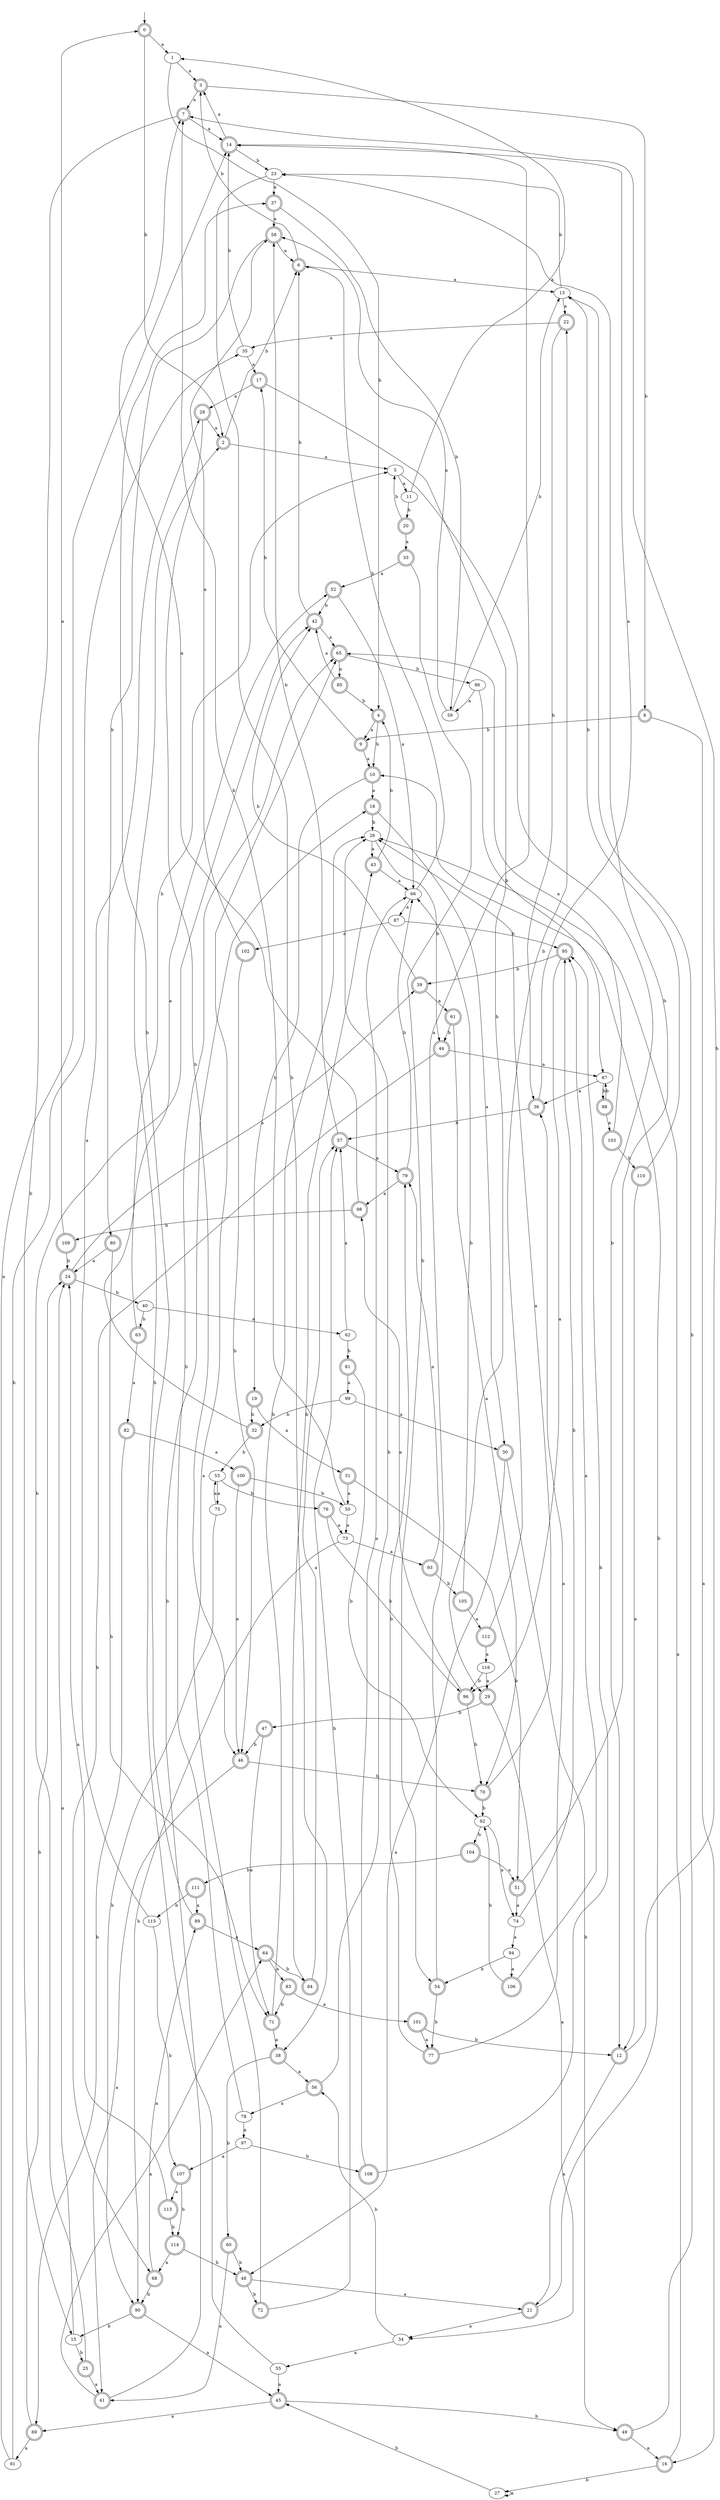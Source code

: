 digraph RandomDFA {
  __start0 [label="", shape=none];
  __start0 -> 0 [label=""];
  0 [shape=circle] [shape=doublecircle]
  0 -> 1 [label="a"]
  0 -> 2 [label="b"]
  1
  1 -> 3 [label="a"]
  1 -> 4 [label="b"]
  2 [shape=doublecircle]
  2 -> 5 [label="a"]
  2 -> 6 [label="b"]
  3 [shape=doublecircle]
  3 -> 7 [label="a"]
  3 -> 8 [label="b"]
  4 [shape=doublecircle]
  4 -> 9 [label="a"]
  4 -> 10 [label="b"]
  5
  5 -> 11 [label="a"]
  5 -> 12 [label="b"]
  6 [shape=doublecircle]
  6 -> 13 [label="a"]
  6 -> 3 [label="b"]
  7 [shape=doublecircle]
  7 -> 14 [label="a"]
  7 -> 15 [label="b"]
  8 [shape=doublecircle]
  8 -> 16 [label="a"]
  8 -> 9 [label="b"]
  9 [shape=doublecircle]
  9 -> 10 [label="a"]
  9 -> 17 [label="b"]
  10 [shape=doublecircle]
  10 -> 18 [label="a"]
  10 -> 19 [label="b"]
  11
  11 -> 1 [label="a"]
  11 -> 20 [label="b"]
  12 [shape=doublecircle]
  12 -> 21 [label="a"]
  12 -> 7 [label="b"]
  13
  13 -> 22 [label="a"]
  13 -> 23 [label="b"]
  14 [shape=doublecircle]
  14 -> 3 [label="a"]
  14 -> 23 [label="b"]
  15
  15 -> 24 [label="a"]
  15 -> 25 [label="b"]
  16 [shape=doublecircle]
  16 -> 26 [label="a"]
  16 -> 27 [label="b"]
  17 [shape=doublecircle]
  17 -> 28 [label="a"]
  17 -> 29 [label="b"]
  18 [shape=doublecircle]
  18 -> 30 [label="a"]
  18 -> 26 [label="b"]
  19 [shape=doublecircle]
  19 -> 31 [label="a"]
  19 -> 32 [label="b"]
  20 [shape=doublecircle]
  20 -> 33 [label="a"]
  20 -> 5 [label="b"]
  21 [shape=doublecircle]
  21 -> 34 [label="a"]
  21 -> 10 [label="b"]
  22 [shape=doublecircle]
  22 -> 35 [label="a"]
  22 -> 36 [label="b"]
  23
  23 -> 37 [label="a"]
  23 -> 38 [label="b"]
  24 [shape=doublecircle]
  24 -> 39 [label="a"]
  24 -> 40 [label="b"]
  25 [shape=doublecircle]
  25 -> 41 [label="a"]
  25 -> 42 [label="b"]
  26
  26 -> 43 [label="a"]
  26 -> 44 [label="b"]
  27
  27 -> 27 [label="a"]
  27 -> 45 [label="b"]
  28 [shape=doublecircle]
  28 -> 2 [label="a"]
  28 -> 46 [label="b"]
  29 [shape=doublecircle]
  29 -> 34 [label="a"]
  29 -> 47 [label="b"]
  30 [shape=doublecircle]
  30 -> 48 [label="a"]
  30 -> 49 [label="b"]
  31 [shape=doublecircle]
  31 -> 50 [label="a"]
  31 -> 51 [label="b"]
  32 [shape=doublecircle]
  32 -> 52 [label="a"]
  32 -> 53 [label="b"]
  33 [shape=doublecircle]
  33 -> 52 [label="a"]
  33 -> 54 [label="b"]
  34
  34 -> 55 [label="a"]
  34 -> 56 [label="b"]
  35
  35 -> 17 [label="a"]
  35 -> 14 [label="b"]
  36 [shape=doublecircle]
  36 -> 14 [label="a"]
  36 -> 57 [label="b"]
  37 [shape=doublecircle]
  37 -> 58 [label="a"]
  37 -> 59 [label="b"]
  38 [shape=doublecircle]
  38 -> 56 [label="a"]
  38 -> 60 [label="b"]
  39 [shape=doublecircle]
  39 -> 61 [label="a"]
  39 -> 42 [label="b"]
  40
  40 -> 62 [label="a"]
  40 -> 63 [label="b"]
  41 [shape=doublecircle]
  41 -> 64 [label="a"]
  41 -> 18 [label="b"]
  42 [shape=doublecircle]
  42 -> 65 [label="a"]
  42 -> 6 [label="b"]
  43 [shape=doublecircle]
  43 -> 66 [label="a"]
  43 -> 4 [label="b"]
  44 [shape=doublecircle]
  44 -> 67 [label="a"]
  44 -> 68 [label="b"]
  45 [shape=doublecircle]
  45 -> 69 [label="a"]
  45 -> 49 [label="b"]
  46 [shape=doublecircle]
  46 -> 41 [label="a"]
  46 -> 70 [label="b"]
  47 [shape=doublecircle]
  47 -> 71 [label="a"]
  47 -> 46 [label="b"]
  48 [shape=doublecircle]
  48 -> 21 [label="a"]
  48 -> 72 [label="b"]
  49 [shape=doublecircle]
  49 -> 16 [label="a"]
  49 -> 13 [label="b"]
  50
  50 -> 73 [label="a"]
  50 -> 7 [label="b"]
  51 [shape=doublecircle]
  51 -> 74 [label="a"]
  51 -> 23 [label="b"]
  52 [shape=doublecircle]
  52 -> 66 [label="a"]
  52 -> 42 [label="b"]
  53
  53 -> 75 [label="a"]
  53 -> 76 [label="b"]
  54 [shape=doublecircle]
  54 -> 14 [label="a"]
  54 -> 77 [label="b"]
  55
  55 -> 45 [label="a"]
  55 -> 2 [label="b"]
  56 [shape=doublecircle]
  56 -> 78 [label="a"]
  56 -> 26 [label="b"]
  57 [shape=doublecircle]
  57 -> 79 [label="a"]
  57 -> 58 [label="b"]
  58 [shape=doublecircle]
  58 -> 6 [label="a"]
  58 -> 80 [label="b"]
  59
  59 -> 58 [label="a"]
  59 -> 13 [label="b"]
  60 [shape=doublecircle]
  60 -> 41 [label="a"]
  60 -> 48 [label="b"]
  61 [shape=doublecircle]
  61 -> 70 [label="a"]
  61 -> 44 [label="b"]
  62
  62 -> 57 [label="a"]
  62 -> 81 [label="b"]
  63 [shape=doublecircle]
  63 -> 82 [label="a"]
  63 -> 5 [label="b"]
  64 [shape=doublecircle]
  64 -> 83 [label="a"]
  64 -> 84 [label="b"]
  65 [shape=doublecircle]
  65 -> 85 [label="a"]
  65 -> 86 [label="b"]
  66
  66 -> 87 [label="a"]
  66 -> 6 [label="b"]
  67
  67 -> 36 [label="a"]
  67 -> 88 [label="b"]
  68 [shape=doublecircle]
  68 -> 89 [label="a"]
  68 -> 90 [label="b"]
  69 [shape=doublecircle]
  69 -> 91 [label="a"]
  69 -> 24 [label="b"]
  70 [shape=doublecircle]
  70 -> 26 [label="a"]
  70 -> 92 [label="b"]
  71 [shape=doublecircle]
  71 -> 38 [label="a"]
  71 -> 26 [label="b"]
  72 [shape=doublecircle]
  72 -> 65 [label="a"]
  72 -> 57 [label="b"]
  73
  73 -> 93 [label="a"]
  73 -> 90 [label="b"]
  74
  74 -> 94 [label="a"]
  74 -> 95 [label="b"]
  75
  75 -> 53 [label="a"]
  75 -> 90 [label="b"]
  76 [shape=doublecircle]
  76 -> 73 [label="a"]
  76 -> 96 [label="b"]
  77 [shape=doublecircle]
  77 -> 36 [label="a"]
  77 -> 79 [label="b"]
  78
  78 -> 97 [label="a"]
  78 -> 65 [label="b"]
  79 [shape=doublecircle]
  79 -> 98 [label="a"]
  79 -> 66 [label="b"]
  80 [shape=doublecircle]
  80 -> 24 [label="a"]
  80 -> 71 [label="b"]
  81 [shape=doublecircle]
  81 -> 99 [label="a"]
  81 -> 92 [label="b"]
  82 [shape=doublecircle]
  82 -> 100 [label="a"]
  82 -> 69 [label="b"]
  83 [shape=doublecircle]
  83 -> 101 [label="a"]
  83 -> 71 [label="b"]
  84 [shape=doublecircle]
  84 -> 57 [label="a"]
  84 -> 43 [label="b"]
  85 [shape=doublecircle]
  85 -> 42 [label="a"]
  85 -> 4 [label="b"]
  86
  86 -> 59 [label="a"]
  86 -> 67 [label="b"]
  87
  87 -> 102 [label="a"]
  87 -> 95 [label="b"]
  88 [shape=doublecircle]
  88 -> 103 [label="a"]
  88 -> 67 [label="b"]
  89 [shape=doublecircle]
  89 -> 64 [label="a"]
  89 -> 37 [label="b"]
  90 [shape=doublecircle]
  90 -> 45 [label="a"]
  90 -> 15 [label="b"]
  91
  91 -> 14 [label="a"]
  91 -> 35 [label="b"]
  92
  92 -> 74 [label="a"]
  92 -> 104 [label="b"]
  93 [shape=doublecircle]
  93 -> 79 [label="a"]
  93 -> 105 [label="b"]
  94
  94 -> 106 [label="a"]
  94 -> 54 [label="b"]
  95 [shape=doublecircle]
  95 -> 96 [label="a"]
  95 -> 39 [label="b"]
  96 [shape=doublecircle]
  96 -> 98 [label="a"]
  96 -> 70 [label="b"]
  97
  97 -> 107 [label="a"]
  97 -> 108 [label="b"]
  98 [shape=doublecircle]
  98 -> 7 [label="a"]
  98 -> 109 [label="b"]
  99
  99 -> 30 [label="a"]
  99 -> 32 [label="b"]
  100 [shape=doublecircle]
  100 -> 46 [label="a"]
  100 -> 50 [label="b"]
  101 [shape=doublecircle]
  101 -> 77 [label="a"]
  101 -> 12 [label="b"]
  102 [shape=doublecircle]
  102 -> 58 [label="a"]
  102 -> 46 [label="b"]
  103 [shape=doublecircle]
  103 -> 65 [label="a"]
  103 -> 110 [label="b"]
  104 [shape=doublecircle]
  104 -> 51 [label="a"]
  104 -> 111 [label="b"]
  105 [shape=doublecircle]
  105 -> 112 [label="a"]
  105 -> 66 [label="b"]
  106 [shape=doublecircle]
  106 -> 95 [label="a"]
  106 -> 92 [label="b"]
  107 [shape=doublecircle]
  107 -> 113 [label="a"]
  107 -> 114 [label="b"]
  108 [shape=doublecircle]
  108 -> 66 [label="a"]
  108 -> 95 [label="b"]
  109 [shape=doublecircle]
  109 -> 0 [label="a"]
  109 -> 24 [label="b"]
  110 [shape=doublecircle]
  110 -> 12 [label="a"]
  110 -> 13 [label="b"]
  111 [shape=doublecircle]
  111 -> 89 [label="a"]
  111 -> 115 [label="b"]
  112 [shape=doublecircle]
  112 -> 116 [label="a"]
  112 -> 22 [label="b"]
  113 [shape=doublecircle]
  113 -> 24 [label="a"]
  113 -> 114 [label="b"]
  114 [shape=doublecircle]
  114 -> 68 [label="a"]
  114 -> 48 [label="b"]
  115
  115 -> 28 [label="a"]
  115 -> 107 [label="b"]
  116
  116 -> 29 [label="a"]
  116 -> 96 [label="b"]
}
